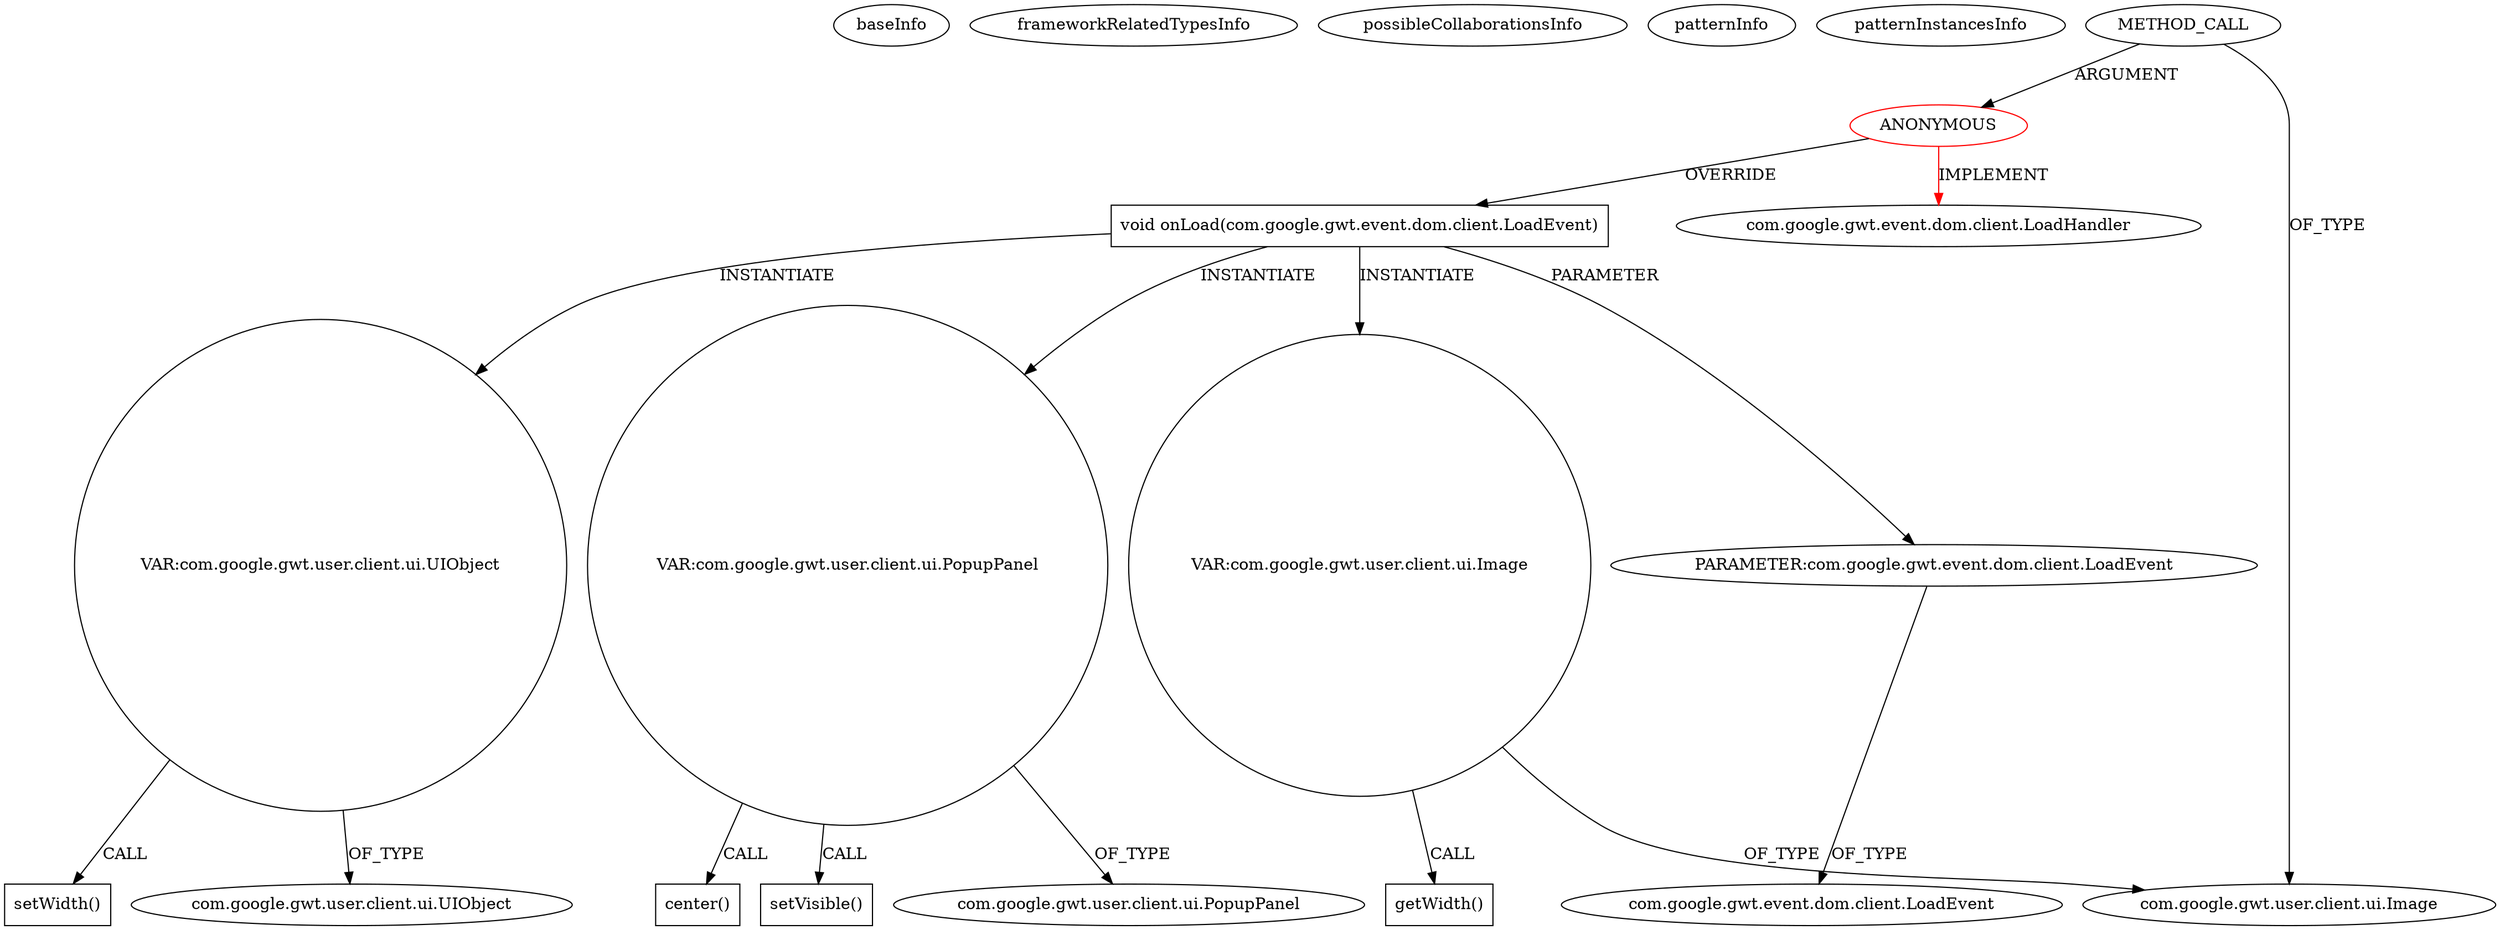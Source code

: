 digraph {
baseInfo[graphId=776,category="pattern",isAnonymous=true,possibleRelation=false]
frameworkRelatedTypesInfo[0="com.google.gwt.event.dom.client.LoadHandler"]
possibleCollaborationsInfo[]
patternInfo[frequency=2.0,patternRootClient=0]
patternInstancesInfo[0="WSDOT-WSDOT-Search-GWT~/WSDOT-WSDOT-Search-GWT/WSDOT-Search-GWT-master/src/gov/wa/wsdot/search/client/Popup.java~void Popup(java.lang.String,java.lang.String,int)~445",1="WSDOT-WSDOT-Search-GWT~/WSDOT-WSDOT-Search-GWT/WSDOT-Search-GWT-master/src/gov/wa/wsdot/search/client/Popup.java~void Popup(java.lang.String,java.lang.String,java.lang.String)~447"]
4[label="void onLoad(com.google.gwt.event.dom.client.LoadEvent)",vertexType="OVERRIDING_METHOD_DECLARATION",isFrameworkType=false,shape=box]
13[label="VAR:com.google.gwt.user.client.ui.PopupPanel",vertexType="VARIABLE_EXPRESION",isFrameworkType=false,shape=circle]
14[label="center()",vertexType="INSIDE_CALL",isFrameworkType=false,shape=box]
7[label="VAR:com.google.gwt.user.client.ui.UIObject",vertexType="VARIABLE_EXPRESION",isFrameworkType=false,shape=circle]
0[label="ANONYMOUS",vertexType="ROOT_ANONYMOUS_DECLARATION",isFrameworkType=false,color=red]
2[label="METHOD_CALL",vertexType="OUTSIDE_CALL",isFrameworkType=false]
1[label="com.google.gwt.event.dom.client.LoadHandler",vertexType="FRAMEWORK_INTERFACE_TYPE",isFrameworkType=false]
8[label="setWidth()",vertexType="INSIDE_CALL",isFrameworkType=false,shape=box]
9[label="com.google.gwt.user.client.ui.UIObject",vertexType="FRAMEWORK_CLASS_TYPE",isFrameworkType=false]
3[label="com.google.gwt.user.client.ui.Image",vertexType="FRAMEWORK_CLASS_TYPE",isFrameworkType=false]
17[label="setVisible()",vertexType="INSIDE_CALL",isFrameworkType=false,shape=box]
15[label="com.google.gwt.user.client.ui.PopupPanel",vertexType="FRAMEWORK_CLASS_TYPE",isFrameworkType=false]
10[label="VAR:com.google.gwt.user.client.ui.Image",vertexType="VARIABLE_EXPRESION",isFrameworkType=false,shape=circle]
11[label="getWidth()",vertexType="INSIDE_CALL",isFrameworkType=false,shape=box]
5[label="PARAMETER:com.google.gwt.event.dom.client.LoadEvent",vertexType="PARAMETER_DECLARATION",isFrameworkType=false]
6[label="com.google.gwt.event.dom.client.LoadEvent",vertexType="FRAMEWORK_CLASS_TYPE",isFrameworkType=false]
4->10[label="INSTANTIATE"]
4->5[label="PARAMETER"]
2->3[label="OF_TYPE"]
13->15[label="OF_TYPE"]
0->1[label="IMPLEMENT",color=red]
10->3[label="OF_TYPE"]
13->14[label="CALL"]
4->7[label="INSTANTIATE"]
10->11[label="CALL"]
7->8[label="CALL"]
13->17[label="CALL"]
5->6[label="OF_TYPE"]
4->13[label="INSTANTIATE"]
0->4[label="OVERRIDE"]
7->9[label="OF_TYPE"]
2->0[label="ARGUMENT"]
}
